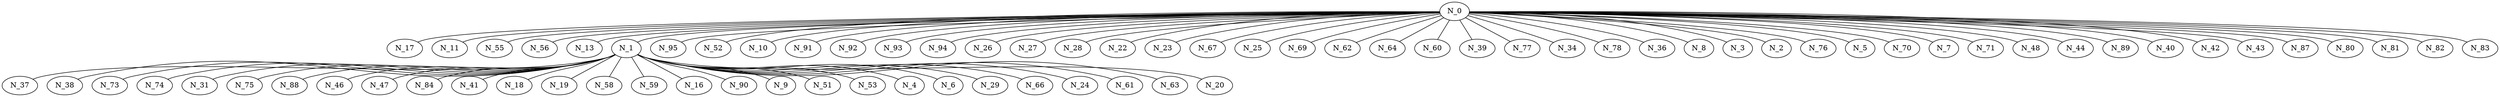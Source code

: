 graph arbolBFS_ErdosRenyi {
N_0 -- N_17;
N_0 -- N_11;
N_0 -- N_55;
N_0 -- N_56;
N_0 -- N_13;
N_1 -- N_37;
N_1 -- N_38;
N_1 -- N_73;
N_1 -- N_74;
N_1 -- N_31;
N_1 -- N_75;
N_0 -- N_95;
N_0 -- N_52;
N_0 -- N_10;
N_0 -- N_91;
N_0 -- N_92;
N_0 -- N_93;
N_0 -- N_94;
N_0 -- N_26;
N_0 -- N_27;
N_0 -- N_28;
N_0 -- N_22;
N_0 -- N_23;
N_0 -- N_67;
N_0 -- N_25;
N_0 -- N_69;
N_1 -- N_88;
N_1 -- N_46;
N_1 -- N_47;
N_1 -- N_84;
N_1 -- N_41;
N_0 -- N_62;
N_0 -- N_64;
N_0 -- N_60;
N_1 -- N_18;
N_1 -- N_19;
N_0 -- N_39;
N_0 -- N_77;
N_0 -- N_34;
N_0 -- N_78;
N_0 -- N_36;
N_1 -- N_58;
N_1 -- N_59;
N_1 -- N_16;
N_1 -- N_90;
N_0 -- N_8;
N_1 -- N_9;
N_1 -- N_51;
N_1 -- N_53;
N_0 -- N_1;
N_1 -- N_4;
N_0 -- N_3;
N_0 -- N_2;
N_0 -- N_76;
N_0 -- N_5;
N_0 -- N_70;
N_0 -- N_7;
N_0 -- N_71;
N_1 -- N_6;
N_0 -- N_48;
N_1 -- N_29;
N_0 -- N_44;
N_0 -- N_89;
N_1 -- N_66;
N_1 -- N_24;
N_1 -- N_61;
N_1 -- N_63;
N_1 -- N_20;
N_0 -- N_40;
N_0 -- N_42;
N_0 -- N_43;
N_0 -- N_87;
N_0 -- N_80;
N_0 -- N_81;
N_0 -- N_82;
N_0 -- N_83;
}